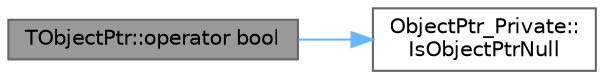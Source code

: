 digraph "TObjectPtr::operator bool"
{
 // INTERACTIVE_SVG=YES
 // LATEX_PDF_SIZE
  bgcolor="transparent";
  edge [fontname=Helvetica,fontsize=10,labelfontname=Helvetica,labelfontsize=10];
  node [fontname=Helvetica,fontsize=10,shape=box,height=0.2,width=0.4];
  rankdir="LR";
  Node1 [id="Node000001",label="TObjectPtr::operator bool",height=0.2,width=0.4,color="gray40", fillcolor="grey60", style="filled", fontcolor="black",tooltip=" "];
  Node1 -> Node2 [id="edge1_Node000001_Node000002",color="steelblue1",style="solid",tooltip=" "];
  Node2 [id="Node000002",label="ObjectPtr_Private::\lIsObjectPtrNull",height=0.2,width=0.4,color="grey40", fillcolor="white", style="filled",URL="$d6/de0/namespaceObjectPtr__Private.html#a969b1d52ca17afec59b3a414ec99e281",tooltip="Check for NULL without resolving the handle."];
}

